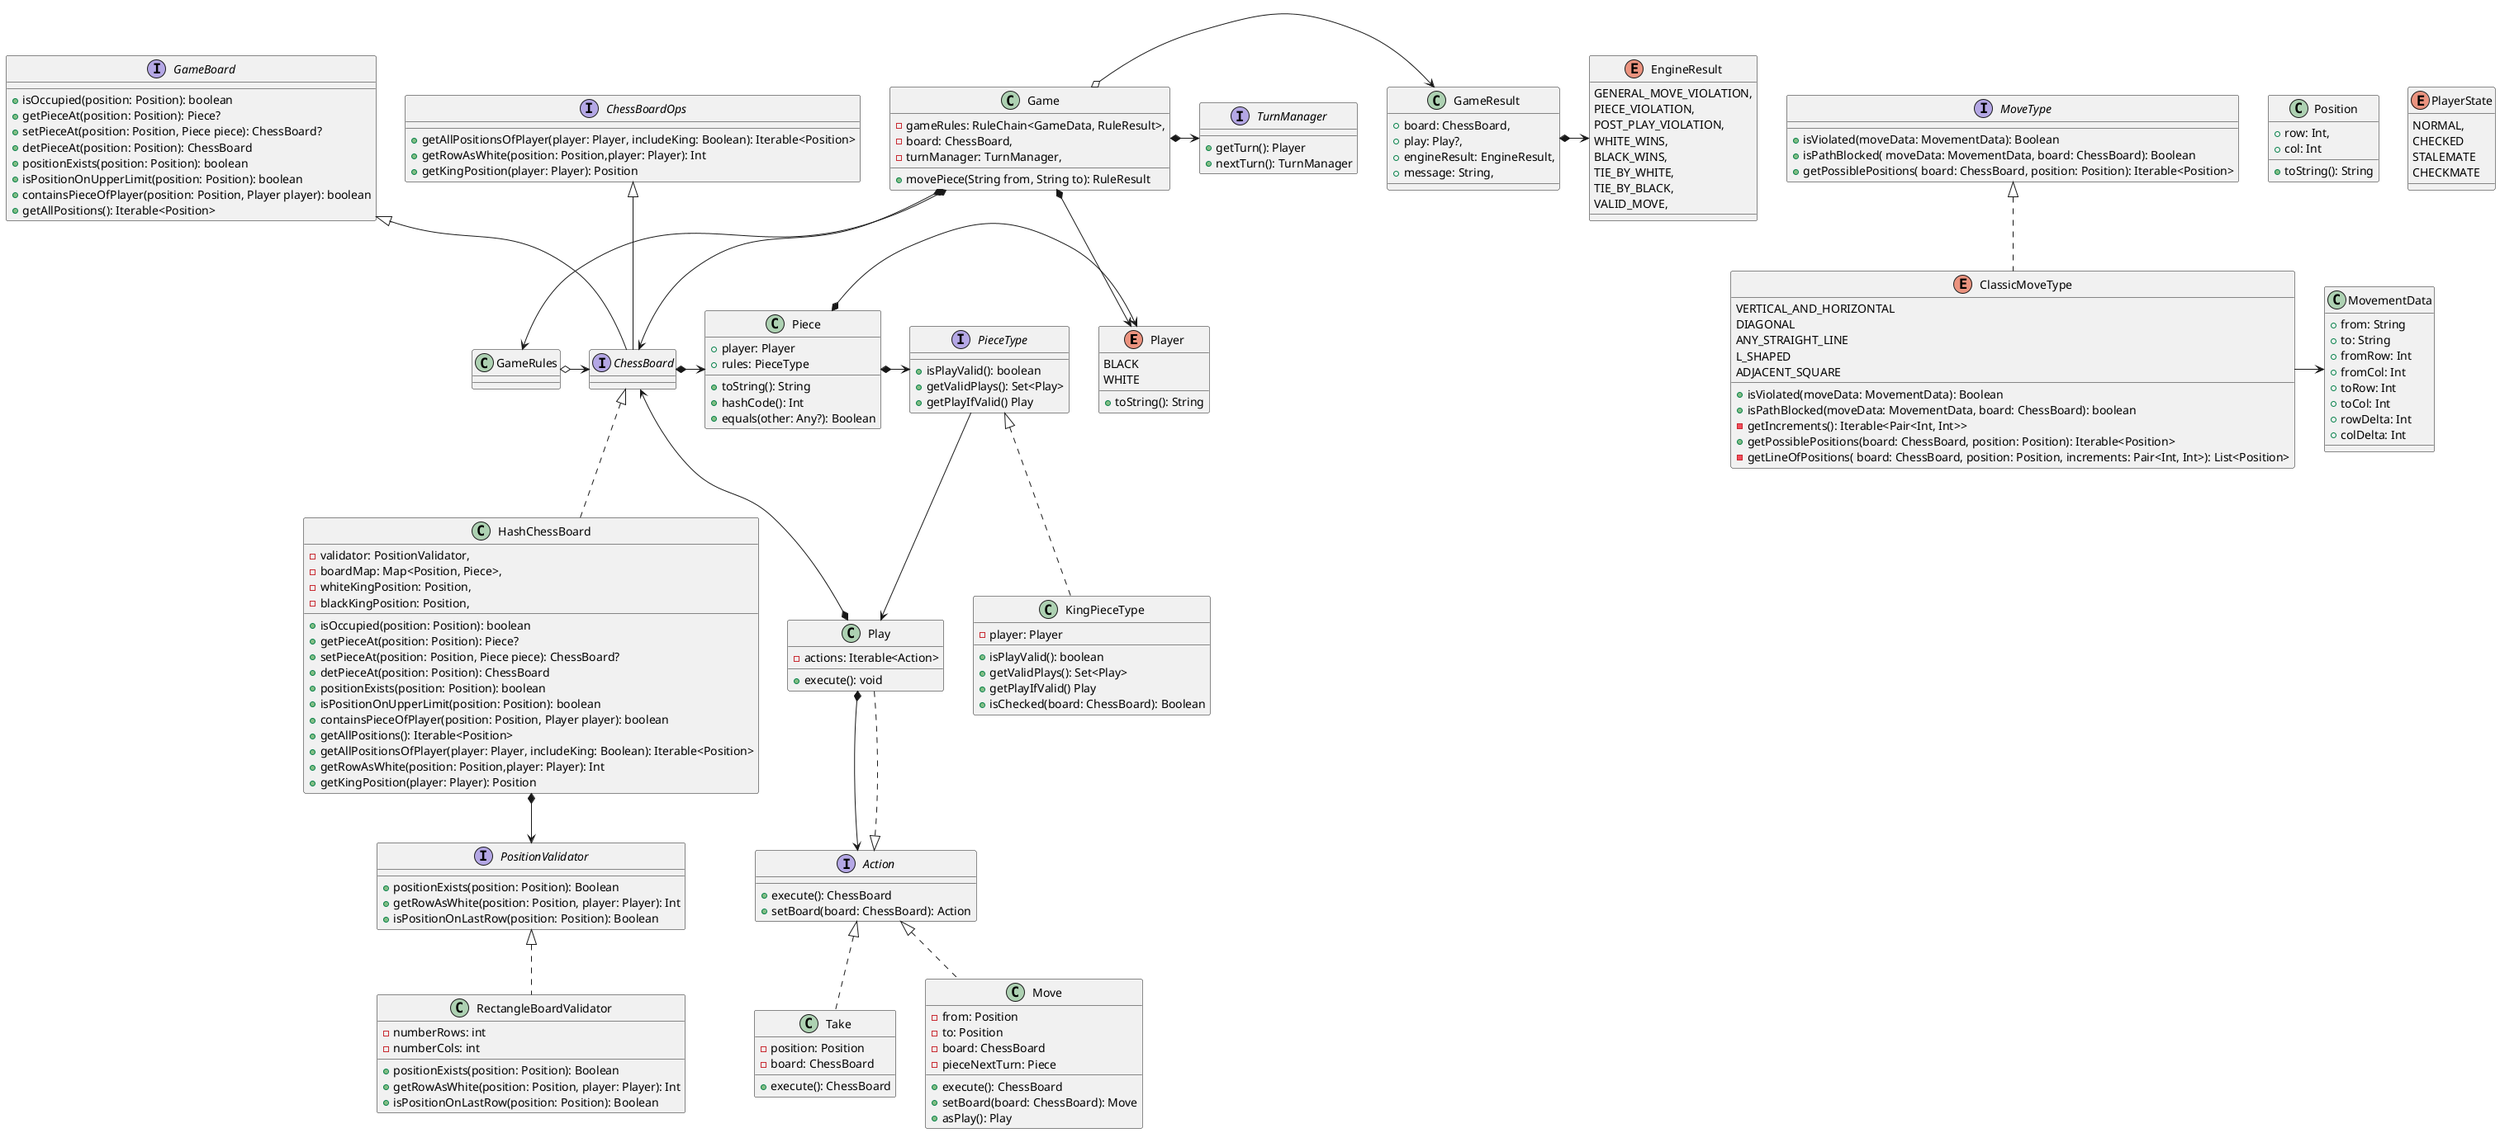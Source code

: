 @startuml
'https://plantuml.com/class-diagram



enum Player {
    BLACK
    WHITE
    + toString(): String
}

class Game {
    - gameRules: RuleChain<GameData, RuleResult>,
    - board: ChessBoard,
    - turnManager: TurnManager,
    + movePiece(String from, String to): RuleResult
}

class GameResult {
    + board: ChessBoard,
    + play: Play?,
    + engineResult: EngineResult,
    + message: String,
}

enum EngineResult {
    GENERAL_MOVE_VIOLATION,
    PIECE_VIOLATION,
    POST_PLAY_VIOLATION,
    WHITE_WINS,
    BLACK_WINS,
    TIE_BY_WHITE,
    TIE_BY_BLACK,
    VALID_MOVE,
}

interface TurnManager {
    + getTurn(): Player
    + nextTurn(): TurnManager
}

class Position{
    + row: Int,
    + col: Int
    + toString(): String
}

interface GameBoard {
    + isOccupied(position: Position): boolean
    + getPieceAt(position: Position): Piece?
    + setPieceAt(position: Position, Piece piece): ChessBoard?
    + detPieceAt(position: Position): ChessBoard
    + positionExists(position: Position): boolean
    + isPositionOnUpperLimit(position: Position): boolean
    + containsPieceOfPlayer(position: Position, Player player): boolean
    + getAllPositions(): Iterable<Position>
}

interface ChessBoardOps {
    + getAllPositionsOfPlayer(player: Player, includeKing: Boolean): Iterable<Position>
    + getRowAsWhite(position: Position,player: Player): Int
    + getKingPosition(player: Player): Position
}

interface ChessBoard extends GameBoard, ChessBoardOps

class HashChessBoard implements ChessBoard {
    - validator: PositionValidator,
    - boardMap: Map<Position, Piece>,
    - whiteKingPosition: Position,
    - blackKingPosition: Position,
    + isOccupied(position: Position): boolean
    + getPieceAt(position: Position): Piece?
    + setPieceAt(position: Position, Piece piece): ChessBoard?
    + detPieceAt(position: Position): ChessBoard
    + positionExists(position: Position): boolean
    + isPositionOnUpperLimit(position: Position): boolean
    + containsPieceOfPlayer(position: Position, Player player): boolean
    + getAllPositions(): Iterable<Position>
    + getAllPositionsOfPlayer(player: Player, includeKing: Boolean): Iterable<Position>
    + getRowAsWhite(position: Position,player: Player): Int
    + getKingPosition(player: Player): Position
}

interface PositionValidator {
    + positionExists(position: Position): Boolean
    + getRowAsWhite(position: Position, player: Player): Int
    + isPositionOnLastRow(position: Position): Boolean
}

class RectangleBoardValidator implements PositionValidator {
    - numberRows: int
    - numberCols: int
    + positionExists(position: Position): Boolean
    + getRowAsWhite(position: Position, player: Player): Int
    + isPositionOnLastRow(position: Position): Boolean
}

class Play implements Action {
    - actions: Iterable<Action>
    + execute(): void
}

interface Action {
    + execute(): ChessBoard
    + setBoard(board: ChessBoard): Action
}

class Move implements Action {
    - from: Position
    - to: Position
    - board: ChessBoard
    - pieceNextTurn: Piece
    + execute(): ChessBoard
    + setBoard(board: ChessBoard): Move
    + asPlay(): Play
}

class Take implements Action {
    - position: Position
    - board: ChessBoard
    + execute(): ChessBoard
}

class Piece {
    + player: Player
    + rules: PieceType
    + toString(): String
    + hashCode(): Int
    + equals(other: Any?): Boolean
}

interface PieceType {
    + isPlayValid(): boolean
    + getValidPlays(): Set<Play>
    + getPlayIfValid() Play
}

class KingPieceType implements PieceType {
    - player: Player
    + isPlayValid(): boolean
    + getValidPlays(): Set<Play>
    + getPlayIfValid() Play
    + isChecked(board: ChessBoard): Boolean
}

enum PlayerState {
    NORMAL,
    CHECKED
    STALEMATE
    CHECKMATE
}

interface MoveType {
    + isViolated(moveData: MovementData): Boolean
    + isPathBlocked( moveData: MovementData, board: ChessBoard): Boolean
    + getPossiblePositions( board: ChessBoard, position: Position): Iterable<Position>
}

enum ClassicMoveType implements MoveType {
    VERTICAL_AND_HORIZONTAL
    DIAGONAL
    ANY_STRAIGHT_LINE
    L_SHAPED
    ADJACENT_SQUARE

    + isViolated(moveData: MovementData): Boolean
    + isPathBlocked(moveData: MovementData, board: ChessBoard): boolean
    - getIncrements(): Iterable<Pair<Int, Int>>
    + getPossiblePositions(board: ChessBoard, position: Position): Iterable<Position>
    - getLineOfPositions( board: ChessBoard, position: Position, increments: Pair<Int, Int>): List<Position>
}

class MovementData {
    + from: String
    + to: String
    + fromRow: Int
    + fromCol: Int
    + toRow: Int
    + toCol: Int
    + rowDelta: Int
    + colDelta: Int
}

Game *--> GameRules
Game *-> ChessBoard
Game *-> TurnManager
Game *-> Player

Game o-> GameResult
GameResult *-> EngineResult

GameRules o-> ChessBoard
ChessBoard *-> Piece
HashChessBoard *--> PositionValidator
'Piece -> MoveRuleSet
'RuleSet -> Rule
'Piece -> Rule
Piece *-> Player
Piece *-> PieceType
PieceType -> Play
Play *--> Action
Play *--> ChessBoard
ClassicMoveType -> MovementData



'TODO: The fact that you cannot take your own pieces is a general rule. Check and checkmate are, too; even board-limit rules. Think about which general rules could be represented and how.


@enduml